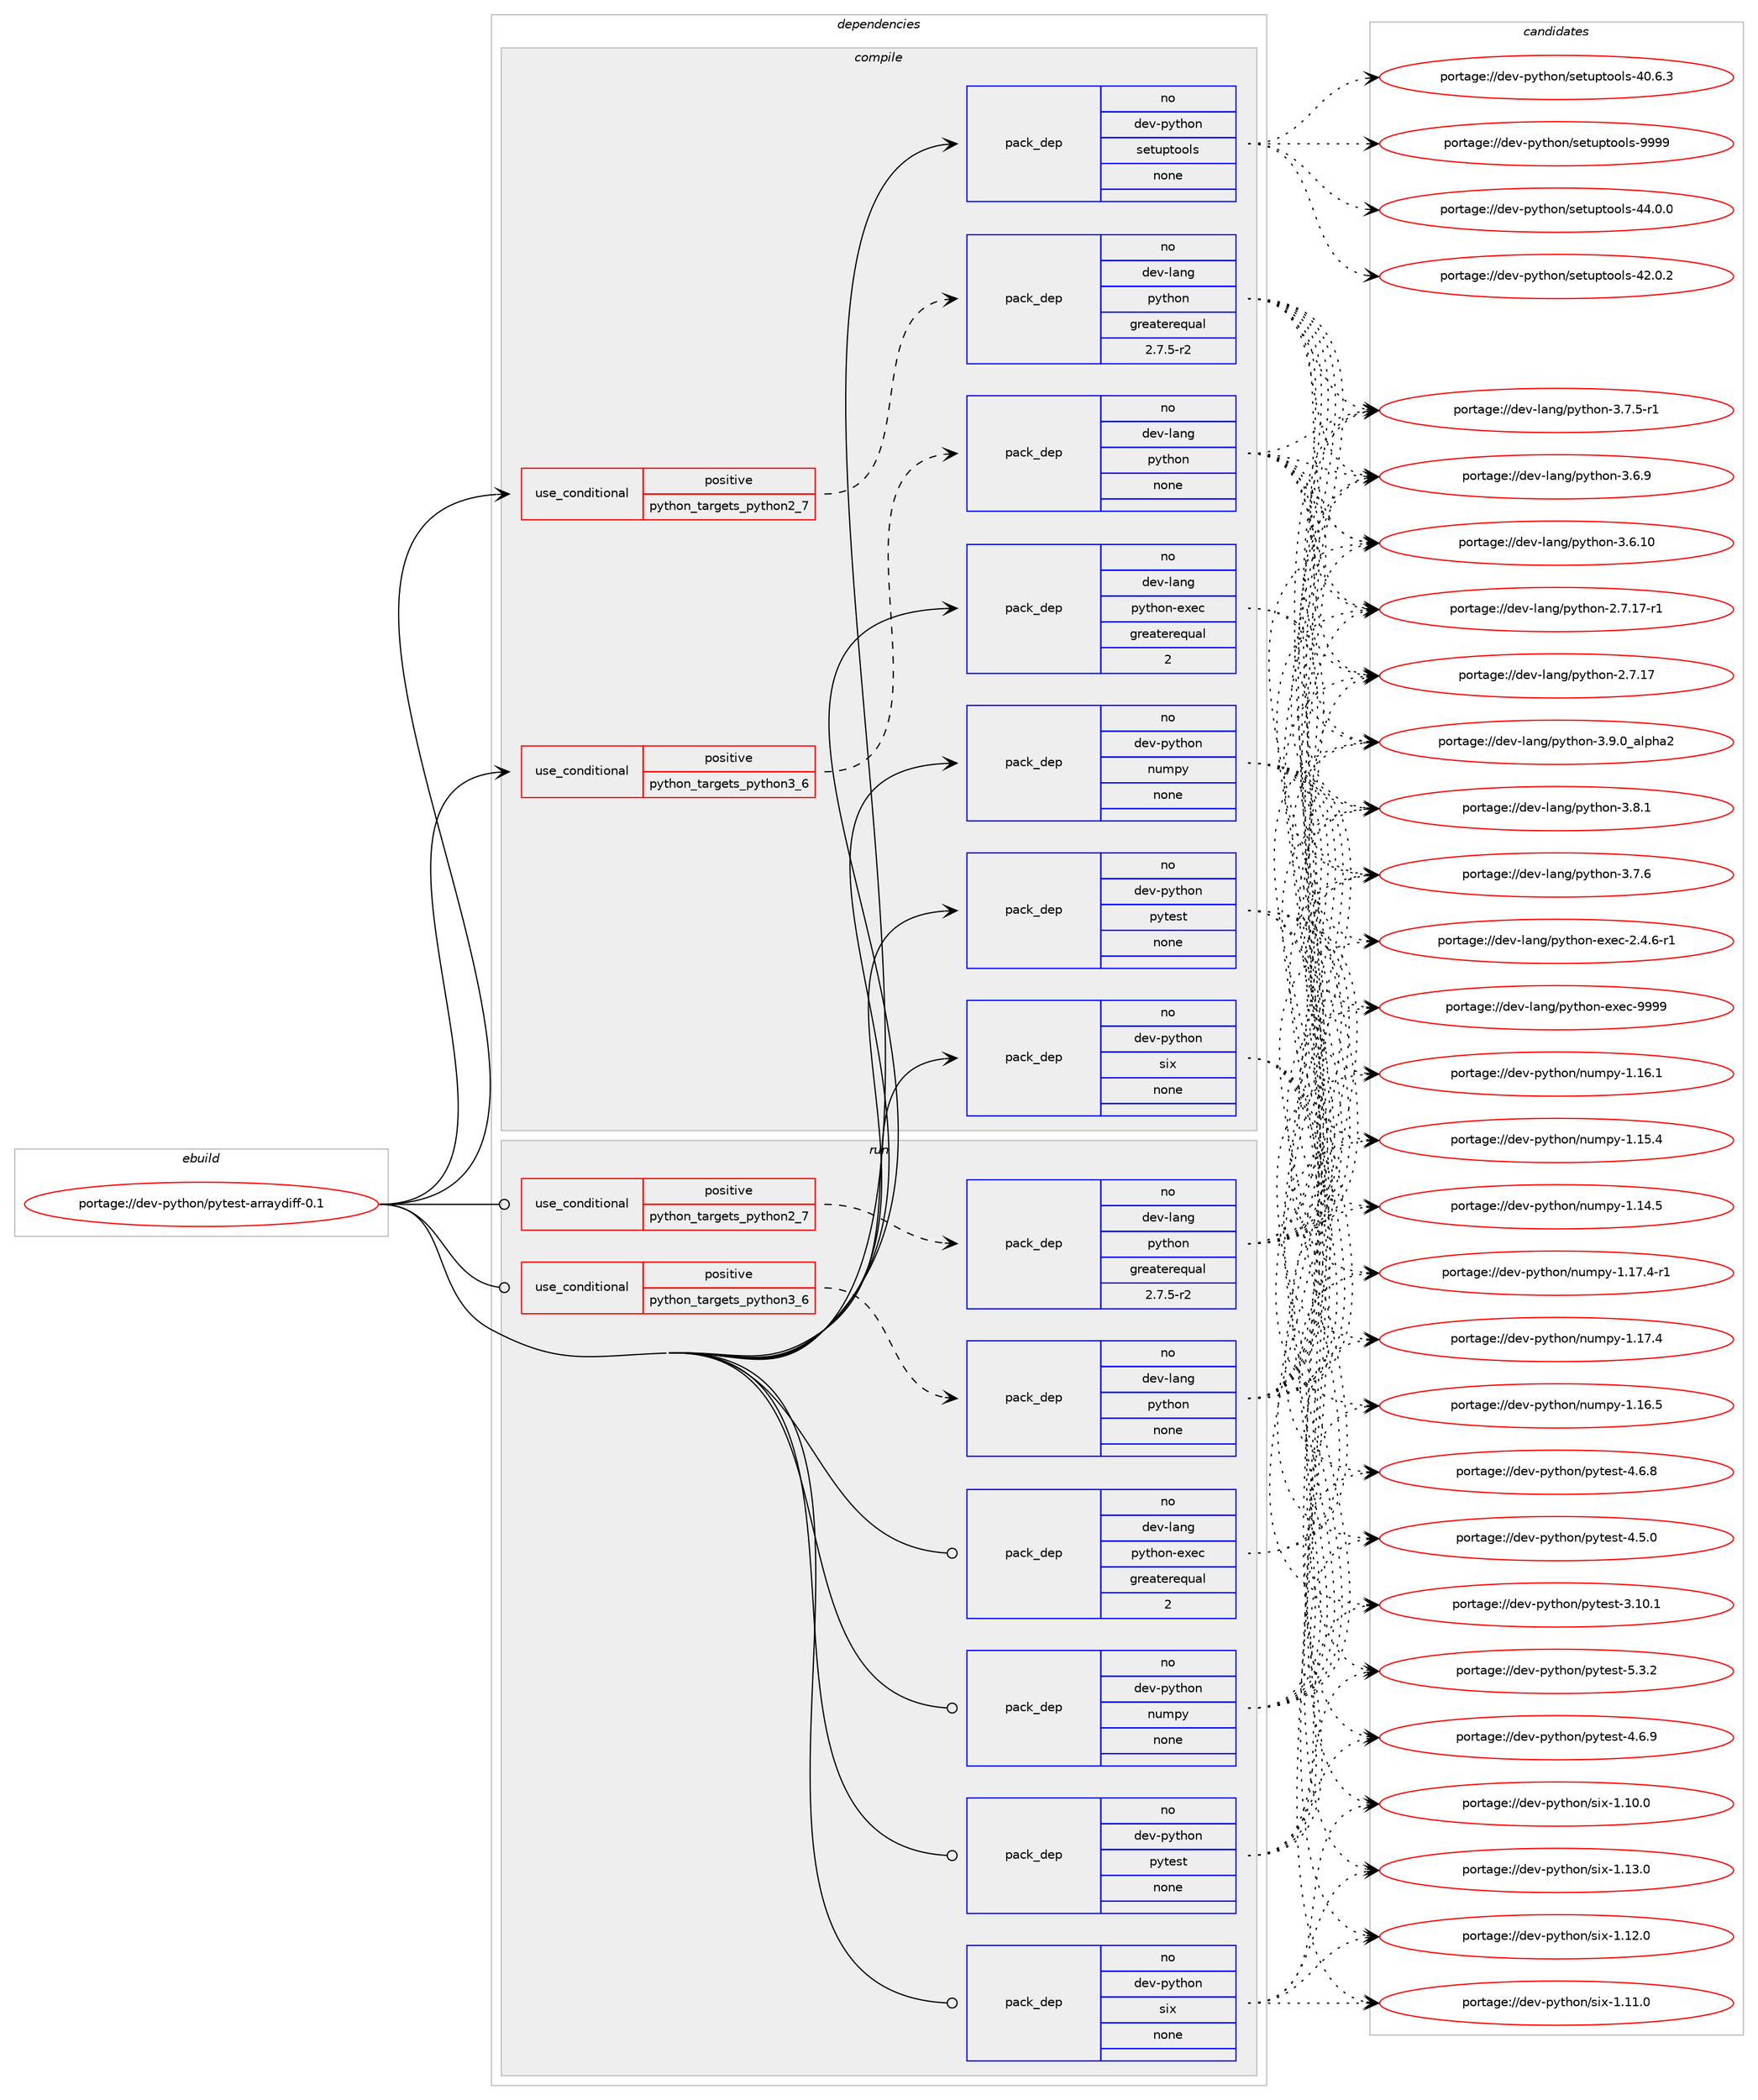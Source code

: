 digraph prolog {

# *************
# Graph options
# *************

newrank=true;
concentrate=true;
compound=true;
graph [rankdir=LR,fontname=Helvetica,fontsize=10,ranksep=1.5];#, ranksep=2.5, nodesep=0.2];
edge  [arrowhead=vee];
node  [fontname=Helvetica,fontsize=10];

# **********
# The ebuild
# **********

subgraph cluster_leftcol {
color=gray;
rank=same;
label=<<i>ebuild</i>>;
id [label="portage://dev-python/pytest-arraydiff-0.1", color=red, width=4, href="../dev-python/pytest-arraydiff-0.1.svg"];
}

# ****************
# The dependencies
# ****************

subgraph cluster_midcol {
color=gray;
label=<<i>dependencies</i>>;
subgraph cluster_compile {
fillcolor="#eeeeee";
style=filled;
label=<<i>compile</i>>;
subgraph cond108411 {
dependency434550 [label=<<TABLE BORDER="0" CELLBORDER="1" CELLSPACING="0" CELLPADDING="4"><TR><TD ROWSPAN="3" CELLPADDING="10">use_conditional</TD></TR><TR><TD>positive</TD></TR><TR><TD>python_targets_python2_7</TD></TR></TABLE>>, shape=none, color=red];
subgraph pack321217 {
dependency434551 [label=<<TABLE BORDER="0" CELLBORDER="1" CELLSPACING="0" CELLPADDING="4" WIDTH="220"><TR><TD ROWSPAN="6" CELLPADDING="30">pack_dep</TD></TR><TR><TD WIDTH="110">no</TD></TR><TR><TD>dev-lang</TD></TR><TR><TD>python</TD></TR><TR><TD>greaterequal</TD></TR><TR><TD>2.7.5-r2</TD></TR></TABLE>>, shape=none, color=blue];
}
dependency434550:e -> dependency434551:w [weight=20,style="dashed",arrowhead="vee"];
}
id:e -> dependency434550:w [weight=20,style="solid",arrowhead="vee"];
subgraph cond108412 {
dependency434552 [label=<<TABLE BORDER="0" CELLBORDER="1" CELLSPACING="0" CELLPADDING="4"><TR><TD ROWSPAN="3" CELLPADDING="10">use_conditional</TD></TR><TR><TD>positive</TD></TR><TR><TD>python_targets_python3_6</TD></TR></TABLE>>, shape=none, color=red];
subgraph pack321218 {
dependency434553 [label=<<TABLE BORDER="0" CELLBORDER="1" CELLSPACING="0" CELLPADDING="4" WIDTH="220"><TR><TD ROWSPAN="6" CELLPADDING="30">pack_dep</TD></TR><TR><TD WIDTH="110">no</TD></TR><TR><TD>dev-lang</TD></TR><TR><TD>python</TD></TR><TR><TD>none</TD></TR><TR><TD></TD></TR></TABLE>>, shape=none, color=blue];
}
dependency434552:e -> dependency434553:w [weight=20,style="dashed",arrowhead="vee"];
}
id:e -> dependency434552:w [weight=20,style="solid",arrowhead="vee"];
subgraph pack321219 {
dependency434554 [label=<<TABLE BORDER="0" CELLBORDER="1" CELLSPACING="0" CELLPADDING="4" WIDTH="220"><TR><TD ROWSPAN="6" CELLPADDING="30">pack_dep</TD></TR><TR><TD WIDTH="110">no</TD></TR><TR><TD>dev-lang</TD></TR><TR><TD>python-exec</TD></TR><TR><TD>greaterequal</TD></TR><TR><TD>2</TD></TR></TABLE>>, shape=none, color=blue];
}
id:e -> dependency434554:w [weight=20,style="solid",arrowhead="vee"];
subgraph pack321220 {
dependency434555 [label=<<TABLE BORDER="0" CELLBORDER="1" CELLSPACING="0" CELLPADDING="4" WIDTH="220"><TR><TD ROWSPAN="6" CELLPADDING="30">pack_dep</TD></TR><TR><TD WIDTH="110">no</TD></TR><TR><TD>dev-python</TD></TR><TR><TD>numpy</TD></TR><TR><TD>none</TD></TR><TR><TD></TD></TR></TABLE>>, shape=none, color=blue];
}
id:e -> dependency434555:w [weight=20,style="solid",arrowhead="vee"];
subgraph pack321221 {
dependency434556 [label=<<TABLE BORDER="0" CELLBORDER="1" CELLSPACING="0" CELLPADDING="4" WIDTH="220"><TR><TD ROWSPAN="6" CELLPADDING="30">pack_dep</TD></TR><TR><TD WIDTH="110">no</TD></TR><TR><TD>dev-python</TD></TR><TR><TD>pytest</TD></TR><TR><TD>none</TD></TR><TR><TD></TD></TR></TABLE>>, shape=none, color=blue];
}
id:e -> dependency434556:w [weight=20,style="solid",arrowhead="vee"];
subgraph pack321222 {
dependency434557 [label=<<TABLE BORDER="0" CELLBORDER="1" CELLSPACING="0" CELLPADDING="4" WIDTH="220"><TR><TD ROWSPAN="6" CELLPADDING="30">pack_dep</TD></TR><TR><TD WIDTH="110">no</TD></TR><TR><TD>dev-python</TD></TR><TR><TD>setuptools</TD></TR><TR><TD>none</TD></TR><TR><TD></TD></TR></TABLE>>, shape=none, color=blue];
}
id:e -> dependency434557:w [weight=20,style="solid",arrowhead="vee"];
subgraph pack321223 {
dependency434558 [label=<<TABLE BORDER="0" CELLBORDER="1" CELLSPACING="0" CELLPADDING="4" WIDTH="220"><TR><TD ROWSPAN="6" CELLPADDING="30">pack_dep</TD></TR><TR><TD WIDTH="110">no</TD></TR><TR><TD>dev-python</TD></TR><TR><TD>six</TD></TR><TR><TD>none</TD></TR><TR><TD></TD></TR></TABLE>>, shape=none, color=blue];
}
id:e -> dependency434558:w [weight=20,style="solid",arrowhead="vee"];
}
subgraph cluster_compileandrun {
fillcolor="#eeeeee";
style=filled;
label=<<i>compile and run</i>>;
}
subgraph cluster_run {
fillcolor="#eeeeee";
style=filled;
label=<<i>run</i>>;
subgraph cond108413 {
dependency434559 [label=<<TABLE BORDER="0" CELLBORDER="1" CELLSPACING="0" CELLPADDING="4"><TR><TD ROWSPAN="3" CELLPADDING="10">use_conditional</TD></TR><TR><TD>positive</TD></TR><TR><TD>python_targets_python2_7</TD></TR></TABLE>>, shape=none, color=red];
subgraph pack321224 {
dependency434560 [label=<<TABLE BORDER="0" CELLBORDER="1" CELLSPACING="0" CELLPADDING="4" WIDTH="220"><TR><TD ROWSPAN="6" CELLPADDING="30">pack_dep</TD></TR><TR><TD WIDTH="110">no</TD></TR><TR><TD>dev-lang</TD></TR><TR><TD>python</TD></TR><TR><TD>greaterequal</TD></TR><TR><TD>2.7.5-r2</TD></TR></TABLE>>, shape=none, color=blue];
}
dependency434559:e -> dependency434560:w [weight=20,style="dashed",arrowhead="vee"];
}
id:e -> dependency434559:w [weight=20,style="solid",arrowhead="odot"];
subgraph cond108414 {
dependency434561 [label=<<TABLE BORDER="0" CELLBORDER="1" CELLSPACING="0" CELLPADDING="4"><TR><TD ROWSPAN="3" CELLPADDING="10">use_conditional</TD></TR><TR><TD>positive</TD></TR><TR><TD>python_targets_python3_6</TD></TR></TABLE>>, shape=none, color=red];
subgraph pack321225 {
dependency434562 [label=<<TABLE BORDER="0" CELLBORDER="1" CELLSPACING="0" CELLPADDING="4" WIDTH="220"><TR><TD ROWSPAN="6" CELLPADDING="30">pack_dep</TD></TR><TR><TD WIDTH="110">no</TD></TR><TR><TD>dev-lang</TD></TR><TR><TD>python</TD></TR><TR><TD>none</TD></TR><TR><TD></TD></TR></TABLE>>, shape=none, color=blue];
}
dependency434561:e -> dependency434562:w [weight=20,style="dashed",arrowhead="vee"];
}
id:e -> dependency434561:w [weight=20,style="solid",arrowhead="odot"];
subgraph pack321226 {
dependency434563 [label=<<TABLE BORDER="0" CELLBORDER="1" CELLSPACING="0" CELLPADDING="4" WIDTH="220"><TR><TD ROWSPAN="6" CELLPADDING="30">pack_dep</TD></TR><TR><TD WIDTH="110">no</TD></TR><TR><TD>dev-lang</TD></TR><TR><TD>python-exec</TD></TR><TR><TD>greaterequal</TD></TR><TR><TD>2</TD></TR></TABLE>>, shape=none, color=blue];
}
id:e -> dependency434563:w [weight=20,style="solid",arrowhead="odot"];
subgraph pack321227 {
dependency434564 [label=<<TABLE BORDER="0" CELLBORDER="1" CELLSPACING="0" CELLPADDING="4" WIDTH="220"><TR><TD ROWSPAN="6" CELLPADDING="30">pack_dep</TD></TR><TR><TD WIDTH="110">no</TD></TR><TR><TD>dev-python</TD></TR><TR><TD>numpy</TD></TR><TR><TD>none</TD></TR><TR><TD></TD></TR></TABLE>>, shape=none, color=blue];
}
id:e -> dependency434564:w [weight=20,style="solid",arrowhead="odot"];
subgraph pack321228 {
dependency434565 [label=<<TABLE BORDER="0" CELLBORDER="1" CELLSPACING="0" CELLPADDING="4" WIDTH="220"><TR><TD ROWSPAN="6" CELLPADDING="30">pack_dep</TD></TR><TR><TD WIDTH="110">no</TD></TR><TR><TD>dev-python</TD></TR><TR><TD>pytest</TD></TR><TR><TD>none</TD></TR><TR><TD></TD></TR></TABLE>>, shape=none, color=blue];
}
id:e -> dependency434565:w [weight=20,style="solid",arrowhead="odot"];
subgraph pack321229 {
dependency434566 [label=<<TABLE BORDER="0" CELLBORDER="1" CELLSPACING="0" CELLPADDING="4" WIDTH="220"><TR><TD ROWSPAN="6" CELLPADDING="30">pack_dep</TD></TR><TR><TD WIDTH="110">no</TD></TR><TR><TD>dev-python</TD></TR><TR><TD>six</TD></TR><TR><TD>none</TD></TR><TR><TD></TD></TR></TABLE>>, shape=none, color=blue];
}
id:e -> dependency434566:w [weight=20,style="solid",arrowhead="odot"];
}
}

# **************
# The candidates
# **************

subgraph cluster_choices {
rank=same;
color=gray;
label=<<i>candidates</i>>;

subgraph choice321217 {
color=black;
nodesep=1;
choice10010111845108971101034711212111610411111045514657464895971081121049750 [label="portage://dev-lang/python-3.9.0_alpha2", color=red, width=4,href="../dev-lang/python-3.9.0_alpha2.svg"];
choice100101118451089711010347112121116104111110455146564649 [label="portage://dev-lang/python-3.8.1", color=red, width=4,href="../dev-lang/python-3.8.1.svg"];
choice100101118451089711010347112121116104111110455146554654 [label="portage://dev-lang/python-3.7.6", color=red, width=4,href="../dev-lang/python-3.7.6.svg"];
choice1001011184510897110103471121211161041111104551465546534511449 [label="portage://dev-lang/python-3.7.5-r1", color=red, width=4,href="../dev-lang/python-3.7.5-r1.svg"];
choice100101118451089711010347112121116104111110455146544657 [label="portage://dev-lang/python-3.6.9", color=red, width=4,href="../dev-lang/python-3.6.9.svg"];
choice10010111845108971101034711212111610411111045514654464948 [label="portage://dev-lang/python-3.6.10", color=red, width=4,href="../dev-lang/python-3.6.10.svg"];
choice100101118451089711010347112121116104111110455046554649554511449 [label="portage://dev-lang/python-2.7.17-r1", color=red, width=4,href="../dev-lang/python-2.7.17-r1.svg"];
choice10010111845108971101034711212111610411111045504655464955 [label="portage://dev-lang/python-2.7.17", color=red, width=4,href="../dev-lang/python-2.7.17.svg"];
dependency434551:e -> choice10010111845108971101034711212111610411111045514657464895971081121049750:w [style=dotted,weight="100"];
dependency434551:e -> choice100101118451089711010347112121116104111110455146564649:w [style=dotted,weight="100"];
dependency434551:e -> choice100101118451089711010347112121116104111110455146554654:w [style=dotted,weight="100"];
dependency434551:e -> choice1001011184510897110103471121211161041111104551465546534511449:w [style=dotted,weight="100"];
dependency434551:e -> choice100101118451089711010347112121116104111110455146544657:w [style=dotted,weight="100"];
dependency434551:e -> choice10010111845108971101034711212111610411111045514654464948:w [style=dotted,weight="100"];
dependency434551:e -> choice100101118451089711010347112121116104111110455046554649554511449:w [style=dotted,weight="100"];
dependency434551:e -> choice10010111845108971101034711212111610411111045504655464955:w [style=dotted,weight="100"];
}
subgraph choice321218 {
color=black;
nodesep=1;
choice10010111845108971101034711212111610411111045514657464895971081121049750 [label="portage://dev-lang/python-3.9.0_alpha2", color=red, width=4,href="../dev-lang/python-3.9.0_alpha2.svg"];
choice100101118451089711010347112121116104111110455146564649 [label="portage://dev-lang/python-3.8.1", color=red, width=4,href="../dev-lang/python-3.8.1.svg"];
choice100101118451089711010347112121116104111110455146554654 [label="portage://dev-lang/python-3.7.6", color=red, width=4,href="../dev-lang/python-3.7.6.svg"];
choice1001011184510897110103471121211161041111104551465546534511449 [label="portage://dev-lang/python-3.7.5-r1", color=red, width=4,href="../dev-lang/python-3.7.5-r1.svg"];
choice100101118451089711010347112121116104111110455146544657 [label="portage://dev-lang/python-3.6.9", color=red, width=4,href="../dev-lang/python-3.6.9.svg"];
choice10010111845108971101034711212111610411111045514654464948 [label="portage://dev-lang/python-3.6.10", color=red, width=4,href="../dev-lang/python-3.6.10.svg"];
choice100101118451089711010347112121116104111110455046554649554511449 [label="portage://dev-lang/python-2.7.17-r1", color=red, width=4,href="../dev-lang/python-2.7.17-r1.svg"];
choice10010111845108971101034711212111610411111045504655464955 [label="portage://dev-lang/python-2.7.17", color=red, width=4,href="../dev-lang/python-2.7.17.svg"];
dependency434553:e -> choice10010111845108971101034711212111610411111045514657464895971081121049750:w [style=dotted,weight="100"];
dependency434553:e -> choice100101118451089711010347112121116104111110455146564649:w [style=dotted,weight="100"];
dependency434553:e -> choice100101118451089711010347112121116104111110455146554654:w [style=dotted,weight="100"];
dependency434553:e -> choice1001011184510897110103471121211161041111104551465546534511449:w [style=dotted,weight="100"];
dependency434553:e -> choice100101118451089711010347112121116104111110455146544657:w [style=dotted,weight="100"];
dependency434553:e -> choice10010111845108971101034711212111610411111045514654464948:w [style=dotted,weight="100"];
dependency434553:e -> choice100101118451089711010347112121116104111110455046554649554511449:w [style=dotted,weight="100"];
dependency434553:e -> choice10010111845108971101034711212111610411111045504655464955:w [style=dotted,weight="100"];
}
subgraph choice321219 {
color=black;
nodesep=1;
choice10010111845108971101034711212111610411111045101120101994557575757 [label="portage://dev-lang/python-exec-9999", color=red, width=4,href="../dev-lang/python-exec-9999.svg"];
choice10010111845108971101034711212111610411111045101120101994550465246544511449 [label="portage://dev-lang/python-exec-2.4.6-r1", color=red, width=4,href="../dev-lang/python-exec-2.4.6-r1.svg"];
dependency434554:e -> choice10010111845108971101034711212111610411111045101120101994557575757:w [style=dotted,weight="100"];
dependency434554:e -> choice10010111845108971101034711212111610411111045101120101994550465246544511449:w [style=dotted,weight="100"];
}
subgraph choice321220 {
color=black;
nodesep=1;
choice1001011184511212111610411111047110117109112121454946495546524511449 [label="portage://dev-python/numpy-1.17.4-r1", color=red, width=4,href="../dev-python/numpy-1.17.4-r1.svg"];
choice100101118451121211161041111104711011710911212145494649554652 [label="portage://dev-python/numpy-1.17.4", color=red, width=4,href="../dev-python/numpy-1.17.4.svg"];
choice100101118451121211161041111104711011710911212145494649544653 [label="portage://dev-python/numpy-1.16.5", color=red, width=4,href="../dev-python/numpy-1.16.5.svg"];
choice100101118451121211161041111104711011710911212145494649544649 [label="portage://dev-python/numpy-1.16.1", color=red, width=4,href="../dev-python/numpy-1.16.1.svg"];
choice100101118451121211161041111104711011710911212145494649534652 [label="portage://dev-python/numpy-1.15.4", color=red, width=4,href="../dev-python/numpy-1.15.4.svg"];
choice100101118451121211161041111104711011710911212145494649524653 [label="portage://dev-python/numpy-1.14.5", color=red, width=4,href="../dev-python/numpy-1.14.5.svg"];
dependency434555:e -> choice1001011184511212111610411111047110117109112121454946495546524511449:w [style=dotted,weight="100"];
dependency434555:e -> choice100101118451121211161041111104711011710911212145494649554652:w [style=dotted,weight="100"];
dependency434555:e -> choice100101118451121211161041111104711011710911212145494649544653:w [style=dotted,weight="100"];
dependency434555:e -> choice100101118451121211161041111104711011710911212145494649544649:w [style=dotted,weight="100"];
dependency434555:e -> choice100101118451121211161041111104711011710911212145494649534652:w [style=dotted,weight="100"];
dependency434555:e -> choice100101118451121211161041111104711011710911212145494649524653:w [style=dotted,weight="100"];
}
subgraph choice321221 {
color=black;
nodesep=1;
choice1001011184511212111610411111047112121116101115116455346514650 [label="portage://dev-python/pytest-5.3.2", color=red, width=4,href="../dev-python/pytest-5.3.2.svg"];
choice1001011184511212111610411111047112121116101115116455246544657 [label="portage://dev-python/pytest-4.6.9", color=red, width=4,href="../dev-python/pytest-4.6.9.svg"];
choice1001011184511212111610411111047112121116101115116455246544656 [label="portage://dev-python/pytest-4.6.8", color=red, width=4,href="../dev-python/pytest-4.6.8.svg"];
choice1001011184511212111610411111047112121116101115116455246534648 [label="portage://dev-python/pytest-4.5.0", color=red, width=4,href="../dev-python/pytest-4.5.0.svg"];
choice100101118451121211161041111104711212111610111511645514649484649 [label="portage://dev-python/pytest-3.10.1", color=red, width=4,href="../dev-python/pytest-3.10.1.svg"];
dependency434556:e -> choice1001011184511212111610411111047112121116101115116455346514650:w [style=dotted,weight="100"];
dependency434556:e -> choice1001011184511212111610411111047112121116101115116455246544657:w [style=dotted,weight="100"];
dependency434556:e -> choice1001011184511212111610411111047112121116101115116455246544656:w [style=dotted,weight="100"];
dependency434556:e -> choice1001011184511212111610411111047112121116101115116455246534648:w [style=dotted,weight="100"];
dependency434556:e -> choice100101118451121211161041111104711212111610111511645514649484649:w [style=dotted,weight="100"];
}
subgraph choice321222 {
color=black;
nodesep=1;
choice10010111845112121116104111110471151011161171121161111111081154557575757 [label="portage://dev-python/setuptools-9999", color=red, width=4,href="../dev-python/setuptools-9999.svg"];
choice100101118451121211161041111104711510111611711211611111110811545525246484648 [label="portage://dev-python/setuptools-44.0.0", color=red, width=4,href="../dev-python/setuptools-44.0.0.svg"];
choice100101118451121211161041111104711510111611711211611111110811545525046484650 [label="portage://dev-python/setuptools-42.0.2", color=red, width=4,href="../dev-python/setuptools-42.0.2.svg"];
choice100101118451121211161041111104711510111611711211611111110811545524846544651 [label="portage://dev-python/setuptools-40.6.3", color=red, width=4,href="../dev-python/setuptools-40.6.3.svg"];
dependency434557:e -> choice10010111845112121116104111110471151011161171121161111111081154557575757:w [style=dotted,weight="100"];
dependency434557:e -> choice100101118451121211161041111104711510111611711211611111110811545525246484648:w [style=dotted,weight="100"];
dependency434557:e -> choice100101118451121211161041111104711510111611711211611111110811545525046484650:w [style=dotted,weight="100"];
dependency434557:e -> choice100101118451121211161041111104711510111611711211611111110811545524846544651:w [style=dotted,weight="100"];
}
subgraph choice321223 {
color=black;
nodesep=1;
choice100101118451121211161041111104711510512045494649514648 [label="portage://dev-python/six-1.13.0", color=red, width=4,href="../dev-python/six-1.13.0.svg"];
choice100101118451121211161041111104711510512045494649504648 [label="portage://dev-python/six-1.12.0", color=red, width=4,href="../dev-python/six-1.12.0.svg"];
choice100101118451121211161041111104711510512045494649494648 [label="portage://dev-python/six-1.11.0", color=red, width=4,href="../dev-python/six-1.11.0.svg"];
choice100101118451121211161041111104711510512045494649484648 [label="portage://dev-python/six-1.10.0", color=red, width=4,href="../dev-python/six-1.10.0.svg"];
dependency434558:e -> choice100101118451121211161041111104711510512045494649514648:w [style=dotted,weight="100"];
dependency434558:e -> choice100101118451121211161041111104711510512045494649504648:w [style=dotted,weight="100"];
dependency434558:e -> choice100101118451121211161041111104711510512045494649494648:w [style=dotted,weight="100"];
dependency434558:e -> choice100101118451121211161041111104711510512045494649484648:w [style=dotted,weight="100"];
}
subgraph choice321224 {
color=black;
nodesep=1;
choice10010111845108971101034711212111610411111045514657464895971081121049750 [label="portage://dev-lang/python-3.9.0_alpha2", color=red, width=4,href="../dev-lang/python-3.9.0_alpha2.svg"];
choice100101118451089711010347112121116104111110455146564649 [label="portage://dev-lang/python-3.8.1", color=red, width=4,href="../dev-lang/python-3.8.1.svg"];
choice100101118451089711010347112121116104111110455146554654 [label="portage://dev-lang/python-3.7.6", color=red, width=4,href="../dev-lang/python-3.7.6.svg"];
choice1001011184510897110103471121211161041111104551465546534511449 [label="portage://dev-lang/python-3.7.5-r1", color=red, width=4,href="../dev-lang/python-3.7.5-r1.svg"];
choice100101118451089711010347112121116104111110455146544657 [label="portage://dev-lang/python-3.6.9", color=red, width=4,href="../dev-lang/python-3.6.9.svg"];
choice10010111845108971101034711212111610411111045514654464948 [label="portage://dev-lang/python-3.6.10", color=red, width=4,href="../dev-lang/python-3.6.10.svg"];
choice100101118451089711010347112121116104111110455046554649554511449 [label="portage://dev-lang/python-2.7.17-r1", color=red, width=4,href="../dev-lang/python-2.7.17-r1.svg"];
choice10010111845108971101034711212111610411111045504655464955 [label="portage://dev-lang/python-2.7.17", color=red, width=4,href="../dev-lang/python-2.7.17.svg"];
dependency434560:e -> choice10010111845108971101034711212111610411111045514657464895971081121049750:w [style=dotted,weight="100"];
dependency434560:e -> choice100101118451089711010347112121116104111110455146564649:w [style=dotted,weight="100"];
dependency434560:e -> choice100101118451089711010347112121116104111110455146554654:w [style=dotted,weight="100"];
dependency434560:e -> choice1001011184510897110103471121211161041111104551465546534511449:w [style=dotted,weight="100"];
dependency434560:e -> choice100101118451089711010347112121116104111110455146544657:w [style=dotted,weight="100"];
dependency434560:e -> choice10010111845108971101034711212111610411111045514654464948:w [style=dotted,weight="100"];
dependency434560:e -> choice100101118451089711010347112121116104111110455046554649554511449:w [style=dotted,weight="100"];
dependency434560:e -> choice10010111845108971101034711212111610411111045504655464955:w [style=dotted,weight="100"];
}
subgraph choice321225 {
color=black;
nodesep=1;
choice10010111845108971101034711212111610411111045514657464895971081121049750 [label="portage://dev-lang/python-3.9.0_alpha2", color=red, width=4,href="../dev-lang/python-3.9.0_alpha2.svg"];
choice100101118451089711010347112121116104111110455146564649 [label="portage://dev-lang/python-3.8.1", color=red, width=4,href="../dev-lang/python-3.8.1.svg"];
choice100101118451089711010347112121116104111110455146554654 [label="portage://dev-lang/python-3.7.6", color=red, width=4,href="../dev-lang/python-3.7.6.svg"];
choice1001011184510897110103471121211161041111104551465546534511449 [label="portage://dev-lang/python-3.7.5-r1", color=red, width=4,href="../dev-lang/python-3.7.5-r1.svg"];
choice100101118451089711010347112121116104111110455146544657 [label="portage://dev-lang/python-3.6.9", color=red, width=4,href="../dev-lang/python-3.6.9.svg"];
choice10010111845108971101034711212111610411111045514654464948 [label="portage://dev-lang/python-3.6.10", color=red, width=4,href="../dev-lang/python-3.6.10.svg"];
choice100101118451089711010347112121116104111110455046554649554511449 [label="portage://dev-lang/python-2.7.17-r1", color=red, width=4,href="../dev-lang/python-2.7.17-r1.svg"];
choice10010111845108971101034711212111610411111045504655464955 [label="portage://dev-lang/python-2.7.17", color=red, width=4,href="../dev-lang/python-2.7.17.svg"];
dependency434562:e -> choice10010111845108971101034711212111610411111045514657464895971081121049750:w [style=dotted,weight="100"];
dependency434562:e -> choice100101118451089711010347112121116104111110455146564649:w [style=dotted,weight="100"];
dependency434562:e -> choice100101118451089711010347112121116104111110455146554654:w [style=dotted,weight="100"];
dependency434562:e -> choice1001011184510897110103471121211161041111104551465546534511449:w [style=dotted,weight="100"];
dependency434562:e -> choice100101118451089711010347112121116104111110455146544657:w [style=dotted,weight="100"];
dependency434562:e -> choice10010111845108971101034711212111610411111045514654464948:w [style=dotted,weight="100"];
dependency434562:e -> choice100101118451089711010347112121116104111110455046554649554511449:w [style=dotted,weight="100"];
dependency434562:e -> choice10010111845108971101034711212111610411111045504655464955:w [style=dotted,weight="100"];
}
subgraph choice321226 {
color=black;
nodesep=1;
choice10010111845108971101034711212111610411111045101120101994557575757 [label="portage://dev-lang/python-exec-9999", color=red, width=4,href="../dev-lang/python-exec-9999.svg"];
choice10010111845108971101034711212111610411111045101120101994550465246544511449 [label="portage://dev-lang/python-exec-2.4.6-r1", color=red, width=4,href="../dev-lang/python-exec-2.4.6-r1.svg"];
dependency434563:e -> choice10010111845108971101034711212111610411111045101120101994557575757:w [style=dotted,weight="100"];
dependency434563:e -> choice10010111845108971101034711212111610411111045101120101994550465246544511449:w [style=dotted,weight="100"];
}
subgraph choice321227 {
color=black;
nodesep=1;
choice1001011184511212111610411111047110117109112121454946495546524511449 [label="portage://dev-python/numpy-1.17.4-r1", color=red, width=4,href="../dev-python/numpy-1.17.4-r1.svg"];
choice100101118451121211161041111104711011710911212145494649554652 [label="portage://dev-python/numpy-1.17.4", color=red, width=4,href="../dev-python/numpy-1.17.4.svg"];
choice100101118451121211161041111104711011710911212145494649544653 [label="portage://dev-python/numpy-1.16.5", color=red, width=4,href="../dev-python/numpy-1.16.5.svg"];
choice100101118451121211161041111104711011710911212145494649544649 [label="portage://dev-python/numpy-1.16.1", color=red, width=4,href="../dev-python/numpy-1.16.1.svg"];
choice100101118451121211161041111104711011710911212145494649534652 [label="portage://dev-python/numpy-1.15.4", color=red, width=4,href="../dev-python/numpy-1.15.4.svg"];
choice100101118451121211161041111104711011710911212145494649524653 [label="portage://dev-python/numpy-1.14.5", color=red, width=4,href="../dev-python/numpy-1.14.5.svg"];
dependency434564:e -> choice1001011184511212111610411111047110117109112121454946495546524511449:w [style=dotted,weight="100"];
dependency434564:e -> choice100101118451121211161041111104711011710911212145494649554652:w [style=dotted,weight="100"];
dependency434564:e -> choice100101118451121211161041111104711011710911212145494649544653:w [style=dotted,weight="100"];
dependency434564:e -> choice100101118451121211161041111104711011710911212145494649544649:w [style=dotted,weight="100"];
dependency434564:e -> choice100101118451121211161041111104711011710911212145494649534652:w [style=dotted,weight="100"];
dependency434564:e -> choice100101118451121211161041111104711011710911212145494649524653:w [style=dotted,weight="100"];
}
subgraph choice321228 {
color=black;
nodesep=1;
choice1001011184511212111610411111047112121116101115116455346514650 [label="portage://dev-python/pytest-5.3.2", color=red, width=4,href="../dev-python/pytest-5.3.2.svg"];
choice1001011184511212111610411111047112121116101115116455246544657 [label="portage://dev-python/pytest-4.6.9", color=red, width=4,href="../dev-python/pytest-4.6.9.svg"];
choice1001011184511212111610411111047112121116101115116455246544656 [label="portage://dev-python/pytest-4.6.8", color=red, width=4,href="../dev-python/pytest-4.6.8.svg"];
choice1001011184511212111610411111047112121116101115116455246534648 [label="portage://dev-python/pytest-4.5.0", color=red, width=4,href="../dev-python/pytest-4.5.0.svg"];
choice100101118451121211161041111104711212111610111511645514649484649 [label="portage://dev-python/pytest-3.10.1", color=red, width=4,href="../dev-python/pytest-3.10.1.svg"];
dependency434565:e -> choice1001011184511212111610411111047112121116101115116455346514650:w [style=dotted,weight="100"];
dependency434565:e -> choice1001011184511212111610411111047112121116101115116455246544657:w [style=dotted,weight="100"];
dependency434565:e -> choice1001011184511212111610411111047112121116101115116455246544656:w [style=dotted,weight="100"];
dependency434565:e -> choice1001011184511212111610411111047112121116101115116455246534648:w [style=dotted,weight="100"];
dependency434565:e -> choice100101118451121211161041111104711212111610111511645514649484649:w [style=dotted,weight="100"];
}
subgraph choice321229 {
color=black;
nodesep=1;
choice100101118451121211161041111104711510512045494649514648 [label="portage://dev-python/six-1.13.0", color=red, width=4,href="../dev-python/six-1.13.0.svg"];
choice100101118451121211161041111104711510512045494649504648 [label="portage://dev-python/six-1.12.0", color=red, width=4,href="../dev-python/six-1.12.0.svg"];
choice100101118451121211161041111104711510512045494649494648 [label="portage://dev-python/six-1.11.0", color=red, width=4,href="../dev-python/six-1.11.0.svg"];
choice100101118451121211161041111104711510512045494649484648 [label="portage://dev-python/six-1.10.0", color=red, width=4,href="../dev-python/six-1.10.0.svg"];
dependency434566:e -> choice100101118451121211161041111104711510512045494649514648:w [style=dotted,weight="100"];
dependency434566:e -> choice100101118451121211161041111104711510512045494649504648:w [style=dotted,weight="100"];
dependency434566:e -> choice100101118451121211161041111104711510512045494649494648:w [style=dotted,weight="100"];
dependency434566:e -> choice100101118451121211161041111104711510512045494649484648:w [style=dotted,weight="100"];
}
}

}
